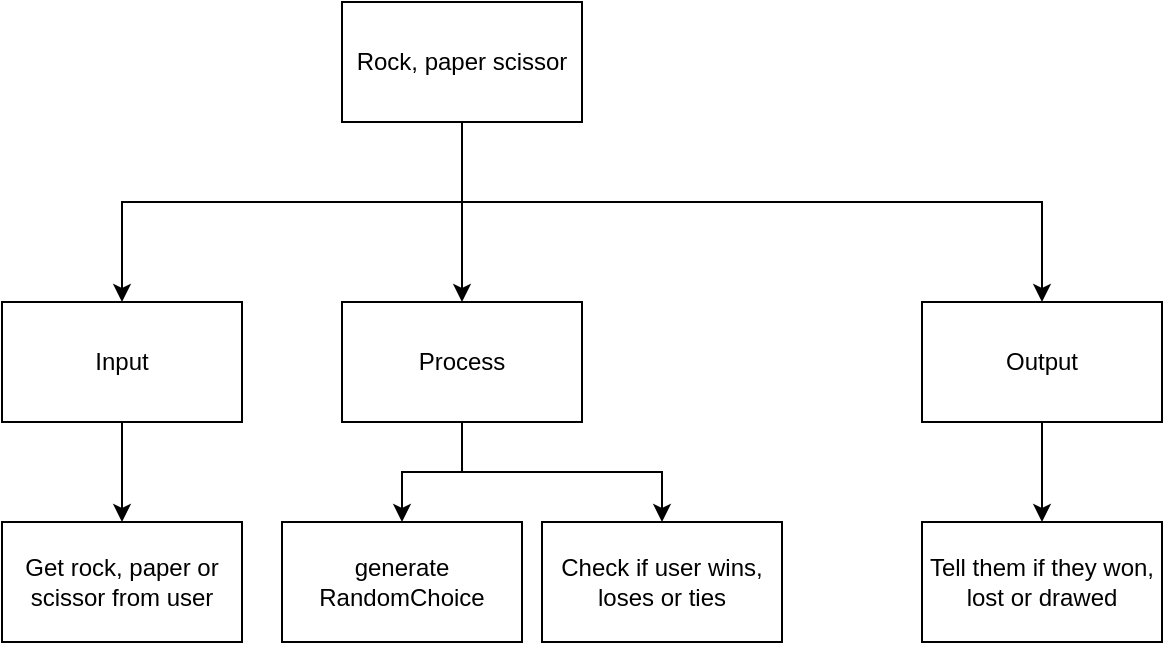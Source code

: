 <mxfile>
    <diagram id="iTflpaNiJH59W01fr5rP" name="Page-1">
        <mxGraphModel dx="1261" dy="381" grid="1" gridSize="10" guides="1" tooltips="1" connect="1" arrows="1" fold="1" page="1" pageScale="1" pageWidth="827" pageHeight="1169" math="0" shadow="0">
            <root>
                <mxCell id="0"/>
                <mxCell id="1" parent="0"/>
                <mxCell id="3" style="edgeStyle=orthogonalEdgeStyle;html=1;entryX=0.5;entryY=0;entryDx=0;entryDy=0;rounded=0;" parent="1" source="2" target="6" edge="1">
                    <mxGeometry relative="1" as="geometry">
                        <mxPoint x="110" y="190" as="targetPoint"/>
                        <Array as="points">
                            <mxPoint x="220" y="140"/>
                            <mxPoint x="50" y="140"/>
                        </Array>
                    </mxGeometry>
                </mxCell>
                <mxCell id="7" style="edgeStyle=orthogonalEdgeStyle;html=1;" parent="1" source="2" edge="1">
                    <mxGeometry relative="1" as="geometry">
                        <mxPoint x="220" y="190" as="targetPoint"/>
                    </mxGeometry>
                </mxCell>
                <mxCell id="9" style="edgeStyle=orthogonalEdgeStyle;html=1;entryX=0.5;entryY=0;entryDx=0;entryDy=0;rounded=0;" parent="1" source="2" target="10" edge="1">
                    <mxGeometry relative="1" as="geometry">
                        <mxPoint x="450" y="200" as="targetPoint"/>
                        <Array as="points">
                            <mxPoint x="220" y="140"/>
                            <mxPoint x="510" y="140"/>
                        </Array>
                    </mxGeometry>
                </mxCell>
                <mxCell id="2" value="Rock, paper scissor" style="rounded=0;whiteSpace=wrap;html=1;" parent="1" vertex="1">
                    <mxGeometry x="160" y="40" width="120" height="60" as="geometry"/>
                </mxCell>
                <mxCell id="11" style="edgeStyle=orthogonalEdgeStyle;rounded=0;html=1;" parent="1" source="6" edge="1">
                    <mxGeometry relative="1" as="geometry">
                        <mxPoint x="50" y="300" as="targetPoint"/>
                    </mxGeometry>
                </mxCell>
                <mxCell id="6" value="Input" style="rounded=0;whiteSpace=wrap;html=1;" parent="1" vertex="1">
                    <mxGeometry x="-10" y="190" width="120" height="60" as="geometry"/>
                </mxCell>
                <mxCell id="13" style="edgeStyle=orthogonalEdgeStyle;rounded=0;html=1;entryX=0.5;entryY=0;entryDx=0;entryDy=0;" parent="1" source="8" edge="1" target="14">
                    <mxGeometry relative="1" as="geometry">
                        <mxPoint x="220" y="300" as="targetPoint"/>
                        <Array as="points"/>
                    </mxGeometry>
                </mxCell>
                <mxCell id="18" style="edgeStyle=elbowEdgeStyle;html=1;elbow=vertical;rounded=0;" edge="1" parent="1" source="8">
                    <mxGeometry relative="1" as="geometry">
                        <mxPoint x="320" y="300" as="targetPoint"/>
                    </mxGeometry>
                </mxCell>
                <mxCell id="8" value="Process" style="rounded=0;whiteSpace=wrap;html=1;" parent="1" vertex="1">
                    <mxGeometry x="160" y="190" width="120" height="60" as="geometry"/>
                </mxCell>
                <mxCell id="17" style="edgeStyle=none;html=1;" edge="1" parent="1" source="10" target="16">
                    <mxGeometry relative="1" as="geometry"/>
                </mxCell>
                <mxCell id="10" value="Output" style="rounded=0;whiteSpace=wrap;html=1;" parent="1" vertex="1">
                    <mxGeometry x="450" y="190" width="120" height="60" as="geometry"/>
                </mxCell>
                <mxCell id="12" value="Get rock, paper or scissor from user" style="rounded=0;whiteSpace=wrap;html=1;" parent="1" vertex="1">
                    <mxGeometry x="-10" y="300" width="120" height="60" as="geometry"/>
                </mxCell>
                <mxCell id="14" value="generate&lt;br&gt;RandomChoice" style="rounded=0;whiteSpace=wrap;html=1;" parent="1" vertex="1">
                    <mxGeometry x="130" y="300" width="120" height="60" as="geometry"/>
                </mxCell>
                <mxCell id="16" value="Tell them if they won, lost or drawed" style="rounded=0;whiteSpace=wrap;html=1;" parent="1" vertex="1">
                    <mxGeometry x="450" y="300" width="120" height="60" as="geometry"/>
                </mxCell>
                <mxCell id="19" value="Check if user wins, loses or ties" style="rounded=0;whiteSpace=wrap;html=1;" vertex="1" parent="1">
                    <mxGeometry x="260" y="300" width="120" height="60" as="geometry"/>
                </mxCell>
            </root>
        </mxGraphModel>
    </diagram>
</mxfile>